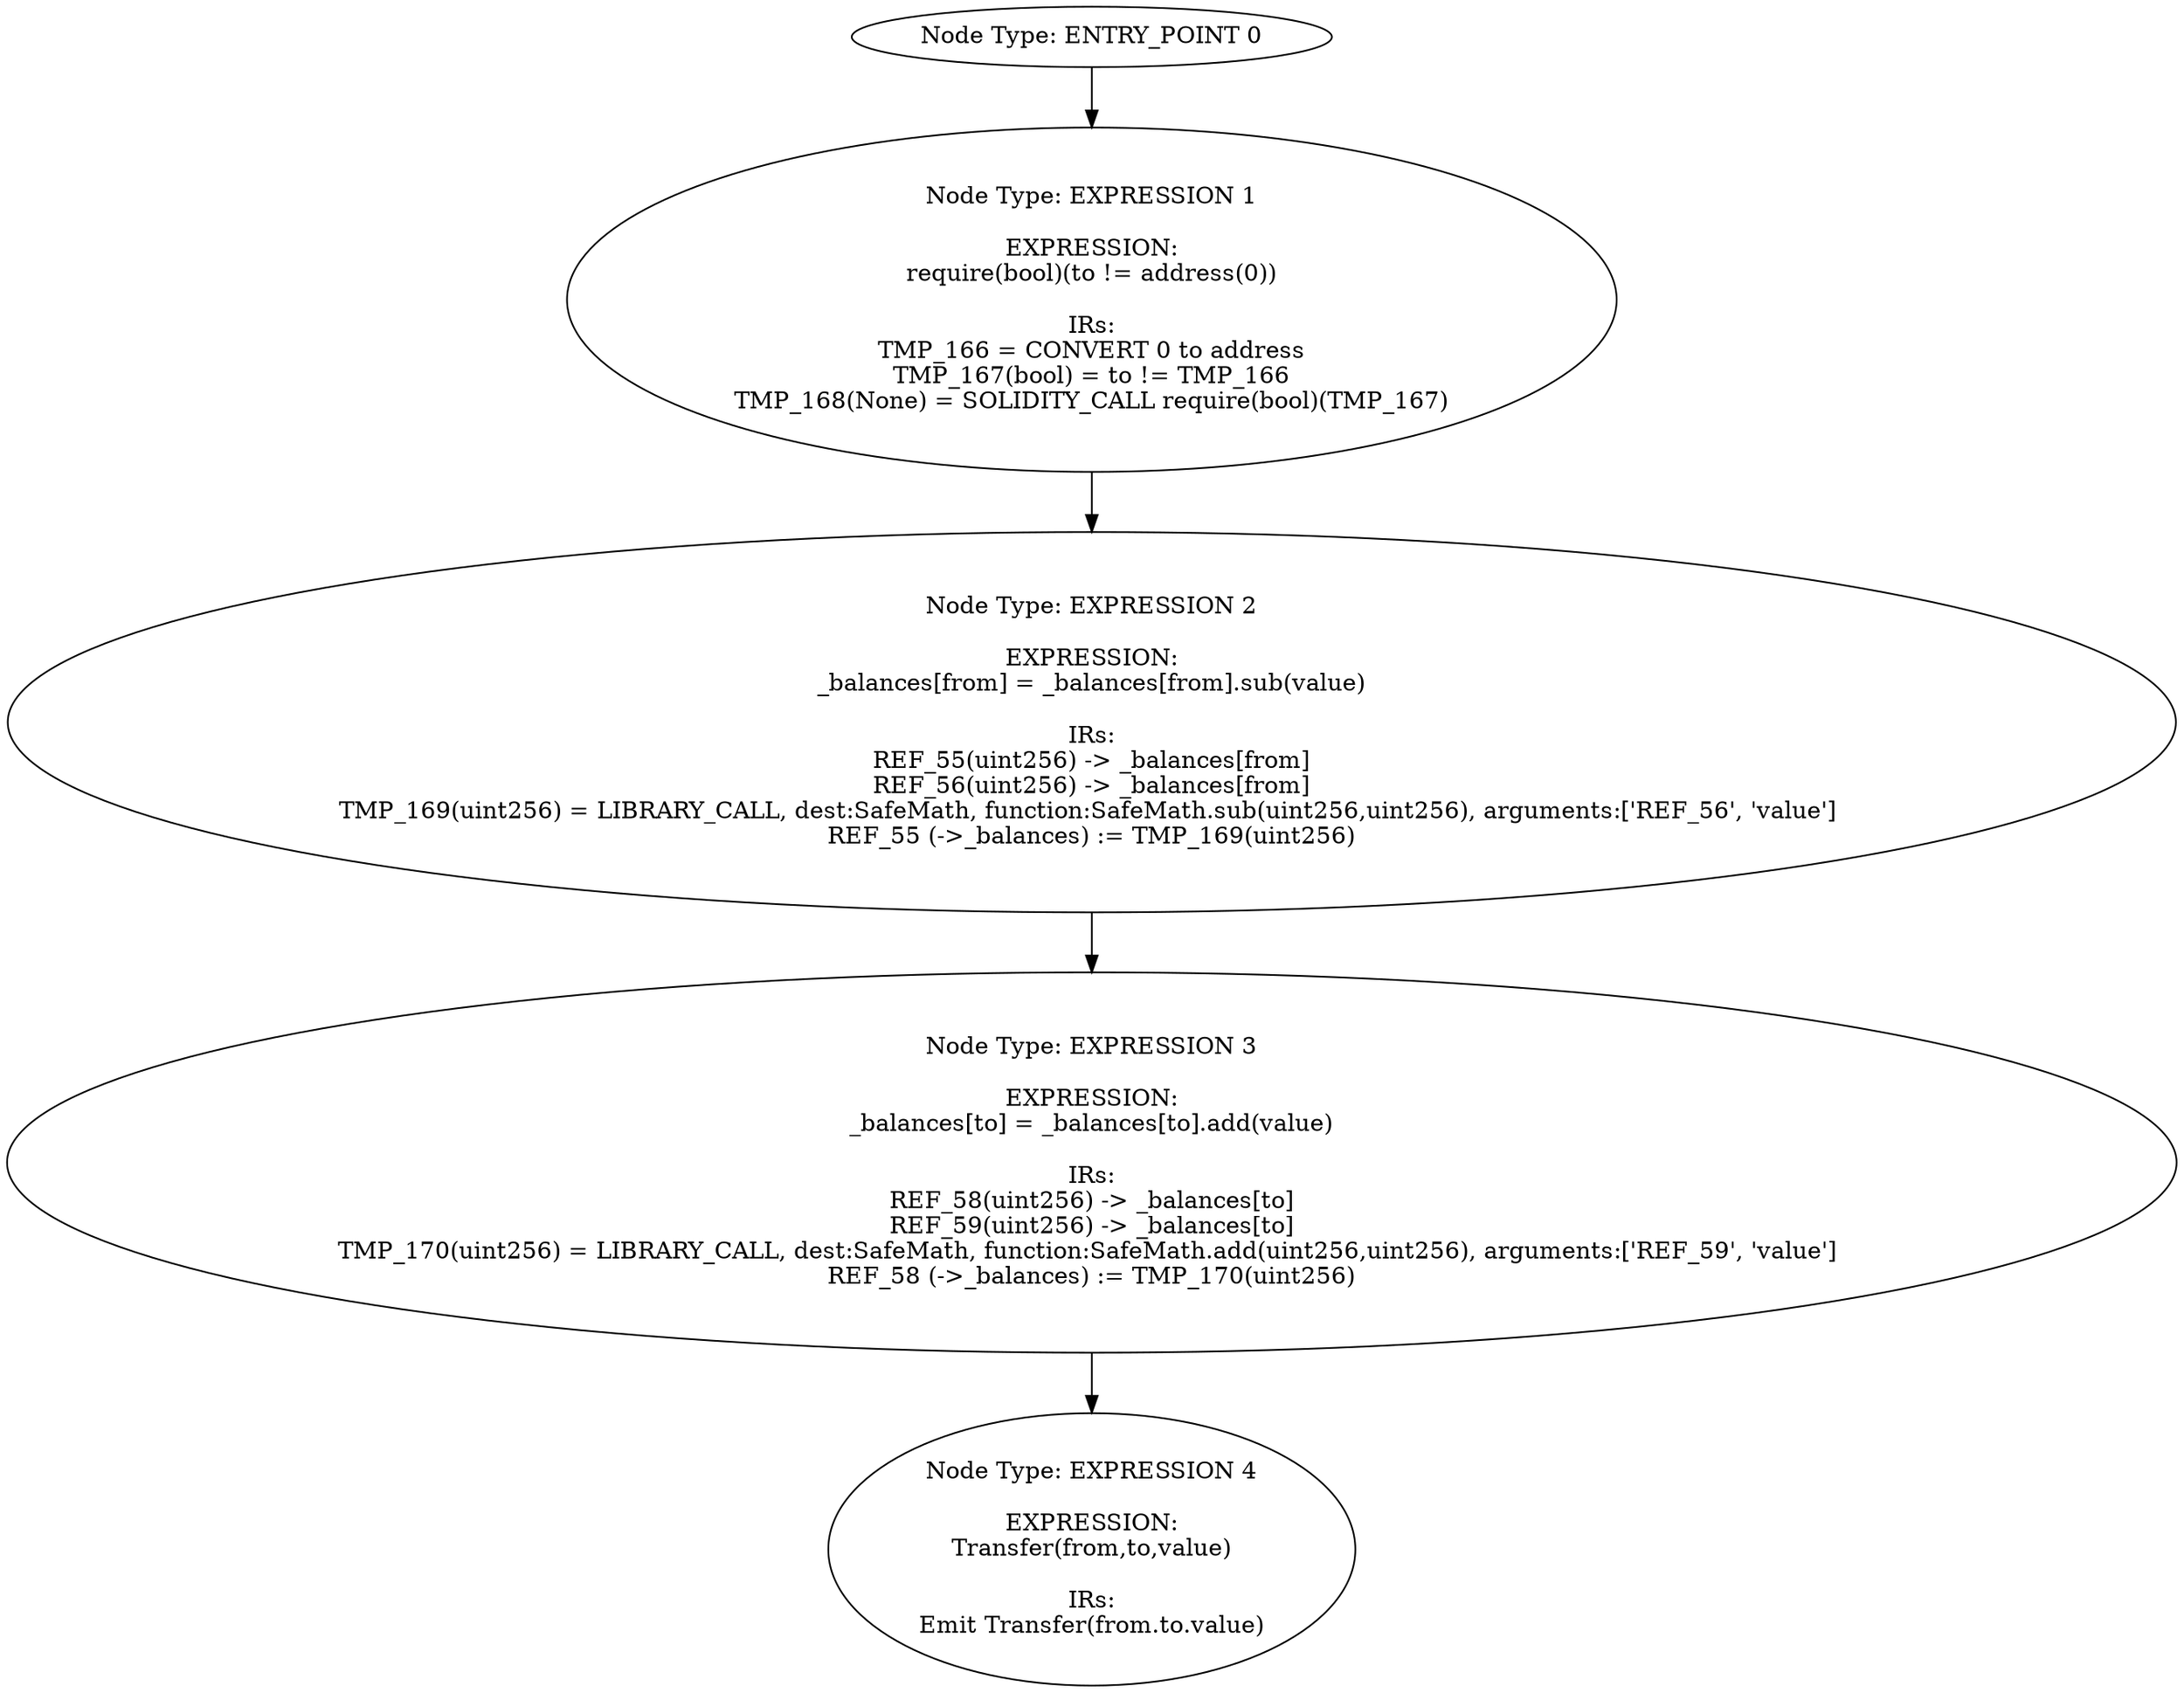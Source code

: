 digraph{
0[label="Node Type: ENTRY_POINT 0
"];
0->1;
1[label="Node Type: EXPRESSION 1

EXPRESSION:
require(bool)(to != address(0))

IRs:
TMP_166 = CONVERT 0 to address
TMP_167(bool) = to != TMP_166
TMP_168(None) = SOLIDITY_CALL require(bool)(TMP_167)"];
1->2;
2[label="Node Type: EXPRESSION 2

EXPRESSION:
_balances[from] = _balances[from].sub(value)

IRs:
REF_55(uint256) -> _balances[from]
REF_56(uint256) -> _balances[from]
TMP_169(uint256) = LIBRARY_CALL, dest:SafeMath, function:SafeMath.sub(uint256,uint256), arguments:['REF_56', 'value'] 
REF_55 (->_balances) := TMP_169(uint256)"];
2->3;
3[label="Node Type: EXPRESSION 3

EXPRESSION:
_balances[to] = _balances[to].add(value)

IRs:
REF_58(uint256) -> _balances[to]
REF_59(uint256) -> _balances[to]
TMP_170(uint256) = LIBRARY_CALL, dest:SafeMath, function:SafeMath.add(uint256,uint256), arguments:['REF_59', 'value'] 
REF_58 (->_balances) := TMP_170(uint256)"];
3->4;
4[label="Node Type: EXPRESSION 4

EXPRESSION:
Transfer(from,to,value)

IRs:
Emit Transfer(from.to.value)"];
}
